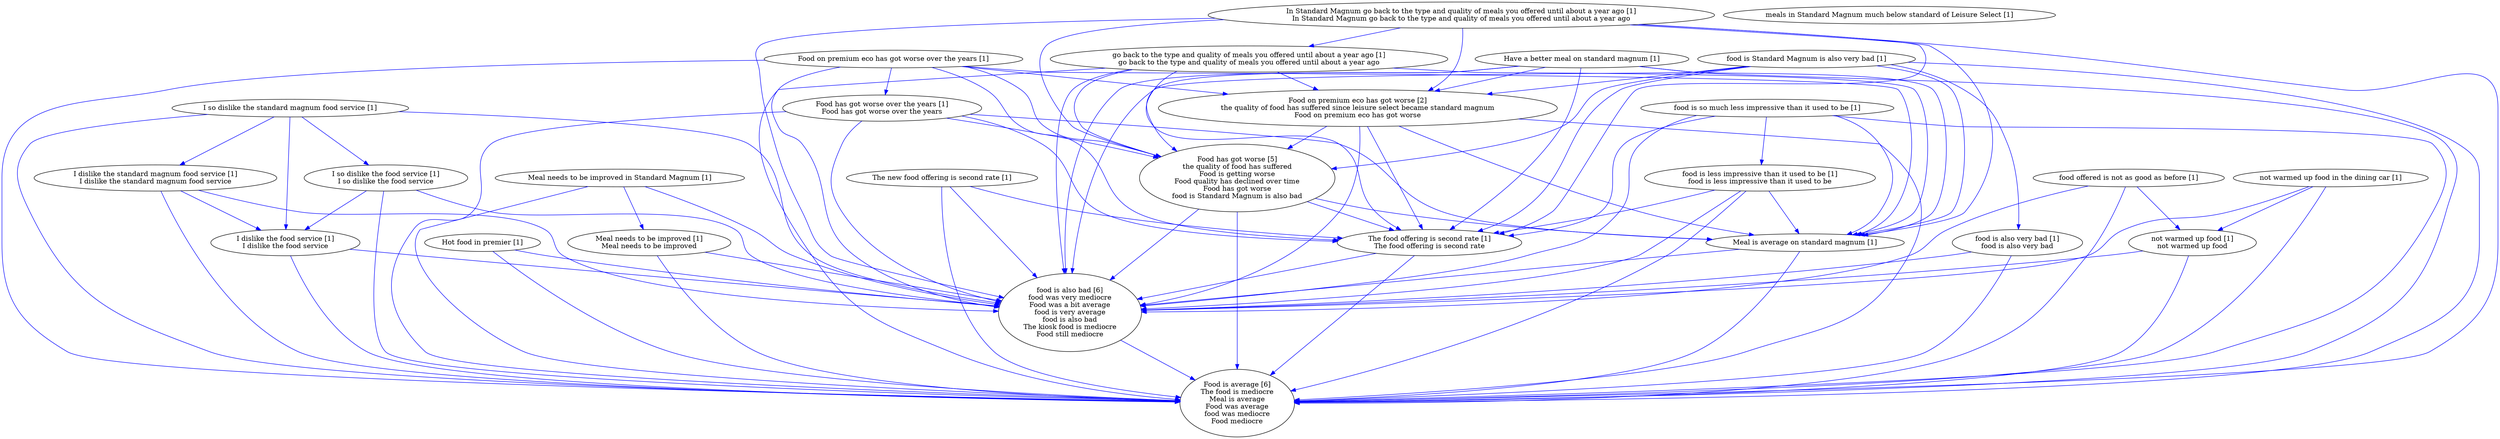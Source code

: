 digraph collapsedGraph {
"food is also bad [6]\nfood was very mediocre\nFood was a bit average\nfood is very average\nfood is also bad\nThe kiosk food is mediocre\nFood still mediocre""Food on premium eco has got worse [2]\nthe quality of food has suffered since leisure select became standard magnum\nFood on premium eco has got worse""Food has got worse [5]\nthe quality of food has suffered\nFood is getting worse\nFood quality has declined over time\nFood has got worse\nfood is Standard Magnum is also bad""Food is average [6]\nThe food is mediocre\nMeal is average\nFood was average\nfood was mediocre\nFood mediocre""Food on premium eco has got worse over the years [1]""Food has got worse over the years [1]\nFood has got worse over the years""Have a better meal on standard magnum [1]""Hot food in premier [1]""I so dislike the standard magnum food service [1]""I dislike the standard magnum food service [1]\nI dislike the standard magnum food service""I dislike the food service [1]\nI dislike the food service""I so dislike the food service [1]\nI so dislike the food service""In Standard Magnum go back to the type and quality of meals you offered until about a year ago [1]\nIn Standard Magnum go back to the type and quality of meals you offered until about a year ago""go back to the type and quality of meals you offered until about a year ago [1]\ngo back to the type and quality of meals you offered until about a year ago""Meal is average on standard magnum [1]""Meal needs to be improved in Standard Magnum [1]""Meal needs to be improved [1]\nMeal needs to be improved""The new food offering is second rate [1]""The food offering is second rate [1]\nThe food offering is second rate""food is Standard Magnum is also very bad [1]""food is also very bad [1]\nfood is also very bad""food is so much less impressive than it used to be [1]""food is less impressive than it used to be [1]\nfood is less impressive than it used to be""food offered is not as good as before [1]""meals in Standard Magnum much below standard of Leisure Select [1]""not warmed up food in the dining car [1]""not warmed up food [1]\nnot warmed up food""Food has got worse [5]\nthe quality of food has suffered\nFood is getting worse\nFood quality has declined over time\nFood has got worse\nfood is Standard Magnum is also bad" -> "Food is average [6]\nThe food is mediocre\nMeal is average\nFood was average\nfood was mediocre\nFood mediocre" [color=blue]
"food is Standard Magnum is also very bad [1]" -> "Food is average [6]\nThe food is mediocre\nMeal is average\nFood was average\nfood was mediocre\nFood mediocre" [color=blue]
"Food has got worse [5]\nthe quality of food has suffered\nFood is getting worse\nFood quality has declined over time\nFood has got worse\nfood is Standard Magnum is also bad" -> "The food offering is second rate [1]\nThe food offering is second rate" [color=blue]
"food is Standard Magnum is also very bad [1]" -> "Food has got worse [5]\nthe quality of food has suffered\nFood is getting worse\nFood quality has declined over time\nFood has got worse\nfood is Standard Magnum is also bad" [color=blue]
"food is Standard Magnum is also very bad [1]" -> "Meal is average on standard magnum [1]" [color=blue]
"The food offering is second rate [1]\nThe food offering is second rate" -> "food is also bad [6]\nfood was very mediocre\nFood was a bit average\nfood is very average\nfood is also bad\nThe kiosk food is mediocre\nFood still mediocre" [color=blue]
"not warmed up food [1]\nnot warmed up food" -> "Food is average [6]\nThe food is mediocre\nMeal is average\nFood was average\nfood was mediocre\nFood mediocre" [color=blue]
"food is Standard Magnum is also very bad [1]" -> "food is also bad [6]\nfood was very mediocre\nFood was a bit average\nfood is very average\nfood is also bad\nThe kiosk food is mediocre\nFood still mediocre" [color=blue]
"food is Standard Magnum is also very bad [1]" -> "Food on premium eco has got worse [2]\nthe quality of food has suffered since leisure select became standard magnum\nFood on premium eco has got worse" [color=blue]
"go back to the type and quality of meals you offered until about a year ago [1]\ngo back to the type and quality of meals you offered until about a year ago" -> "Food has got worse [5]\nthe quality of food has suffered\nFood is getting worse\nFood quality has declined over time\nFood has got worse\nfood is Standard Magnum is also bad" [color=blue]
"food is so much less impressive than it used to be [1]" -> "The food offering is second rate [1]\nThe food offering is second rate" [color=blue]
"not warmed up food in the dining car [1]" -> "Food is average [6]\nThe food is mediocre\nMeal is average\nFood was average\nfood was mediocre\nFood mediocre" [color=blue]
"not warmed up food in the dining car [1]" -> "food is also bad [6]\nfood was very mediocre\nFood was a bit average\nfood is very average\nfood is also bad\nThe kiosk food is mediocre\nFood still mediocre" [color=blue]
"not warmed up food [1]\nnot warmed up food" -> "food is also bad [6]\nfood was very mediocre\nFood was a bit average\nfood is very average\nfood is also bad\nThe kiosk food is mediocre\nFood still mediocre" [color=blue]
"go back to the type and quality of meals you offered until about a year ago [1]\ngo back to the type and quality of meals you offered until about a year ago" -> "Meal is average on standard magnum [1]" [color=blue]
"In Standard Magnum go back to the type and quality of meals you offered until about a year ago [1]\nIn Standard Magnum go back to the type and quality of meals you offered until about a year ago" -> "Food is average [6]\nThe food is mediocre\nMeal is average\nFood was average\nfood was mediocre\nFood mediocre" [color=blue]
"Food on premium eco has got worse over the years [1]" -> "Food has got worse [5]\nthe quality of food has suffered\nFood is getting worse\nFood quality has declined over time\nFood has got worse\nfood is Standard Magnum is also bad" [color=blue]
"Food on premium eco has got worse over the years [1]" -> "Food is average [6]\nThe food is mediocre\nMeal is average\nFood was average\nfood was mediocre\nFood mediocre" [color=blue]
"In Standard Magnum go back to the type and quality of meals you offered until about a year ago [1]\nIn Standard Magnum go back to the type and quality of meals you offered until about a year ago" -> "food is also bad [6]\nfood was very mediocre\nFood was a bit average\nfood is very average\nfood is also bad\nThe kiosk food is mediocre\nFood still mediocre" [color=blue]
"go back to the type and quality of meals you offered until about a year ago [1]\ngo back to the type and quality of meals you offered until about a year ago" -> "food is also bad [6]\nfood was very mediocre\nFood was a bit average\nfood is very average\nfood is also bad\nThe kiosk food is mediocre\nFood still mediocre" [color=blue]
"Food on premium eco has got worse over the years [1]" -> "food is also bad [6]\nfood was very mediocre\nFood was a bit average\nfood is very average\nfood is also bad\nThe kiosk food is mediocre\nFood still mediocre" [color=blue]
"go back to the type and quality of meals you offered until about a year ago [1]\ngo back to the type and quality of meals you offered until about a year ago" -> "Food is average [6]\nThe food is mediocre\nMeal is average\nFood was average\nfood was mediocre\nFood mediocre" [color=blue]
"go back to the type and quality of meals you offered until about a year ago [1]\ngo back to the type and quality of meals you offered until about a year ago" -> "Food on premium eco has got worse [2]\nthe quality of food has suffered since leisure select became standard magnum\nFood on premium eco has got worse" [color=blue]
"I so dislike the food service [1]\nI so dislike the food service" -> "Food is average [6]\nThe food is mediocre\nMeal is average\nFood was average\nfood was mediocre\nFood mediocre" [color=blue]
"Food on premium eco has got worse [2]\nthe quality of food has suffered since leisure select became standard magnum\nFood on premium eco has got worse" -> "Food is average [6]\nThe food is mediocre\nMeal is average\nFood was average\nfood was mediocre\nFood mediocre" [color=blue]
"I so dislike the food service [1]\nI so dislike the food service" -> "food is also bad [6]\nfood was very mediocre\nFood was a bit average\nfood is very average\nfood is also bad\nThe kiosk food is mediocre\nFood still mediocre" [color=blue]
"go back to the type and quality of meals you offered until about a year ago [1]\ngo back to the type and quality of meals you offered until about a year ago" -> "The food offering is second rate [1]\nThe food offering is second rate" [color=blue]
"Food on premium eco has got worse [2]\nthe quality of food has suffered since leisure select became standard magnum\nFood on premium eco has got worse" -> "The food offering is second rate [1]\nThe food offering is second rate" [color=blue]
"Food on premium eco has got worse [2]\nthe quality of food has suffered since leisure select became standard magnum\nFood on premium eco has got worse" -> "Meal is average on standard magnum [1]" [color=blue]
"I dislike the standard magnum food service [1]\nI dislike the standard magnum food service" -> "Food is average [6]\nThe food is mediocre\nMeal is average\nFood was average\nfood was mediocre\nFood mediocre" [color=blue]
"In Standard Magnum go back to the type and quality of meals you offered until about a year ago [1]\nIn Standard Magnum go back to the type and quality of meals you offered until about a year ago" -> "Food on premium eco has got worse [2]\nthe quality of food has suffered since leisure select became standard magnum\nFood on premium eco has got worse" [color=blue]
"I dislike the standard magnum food service [1]\nI dislike the standard magnum food service" -> "food is also bad [6]\nfood was very mediocre\nFood was a bit average\nfood is very average\nfood is also bad\nThe kiosk food is mediocre\nFood still mediocre" [color=blue]
"Food on premium eco has got worse over the years [1]" -> "Meal is average on standard magnum [1]" [color=blue]
"In Standard Magnum go back to the type and quality of meals you offered until about a year ago [1]\nIn Standard Magnum go back to the type and quality of meals you offered until about a year ago" -> "Food has got worse [5]\nthe quality of food has suffered\nFood is getting worse\nFood quality has declined over time\nFood has got worse\nfood is Standard Magnum is also bad" [color=blue]
"food offered is not as good as before [1]" -> "Food is average [6]\nThe food is mediocre\nMeal is average\nFood was average\nfood was mediocre\nFood mediocre" [color=blue]
"In Standard Magnum go back to the type and quality of meals you offered until about a year ago [1]\nIn Standard Magnum go back to the type and quality of meals you offered until about a year ago" -> "Meal is average on standard magnum [1]" [color=blue]
"Food on premium eco has got worse over the years [1]" -> "Food on premium eco has got worse [2]\nthe quality of food has suffered since leisure select became standard magnum\nFood on premium eco has got worse" [color=blue]
"food is less impressive than it used to be [1]\nfood is less impressive than it used to be" -> "Food is average [6]\nThe food is mediocre\nMeal is average\nFood was average\nfood was mediocre\nFood mediocre" [color=blue]
"Meal is average on standard magnum [1]" -> "food is also bad [6]\nfood was very mediocre\nFood was a bit average\nfood is very average\nfood is also bad\nThe kiosk food is mediocre\nFood still mediocre" [color=blue]
"food is less impressive than it used to be [1]\nfood is less impressive than it used to be" -> "Meal is average on standard magnum [1]" [color=blue]
"Have a better meal on standard magnum [1]" -> "Food on premium eco has got worse [2]\nthe quality of food has suffered since leisure select became standard magnum\nFood on premium eco has got worse" [color=blue]
"Have a better meal on standard magnum [1]" -> "Food is average [6]\nThe food is mediocre\nMeal is average\nFood was average\nfood was mediocre\nFood mediocre" [color=blue]
"In Standard Magnum go back to the type and quality of meals you offered until about a year ago [1]\nIn Standard Magnum go back to the type and quality of meals you offered until about a year ago" -> "The food offering is second rate [1]\nThe food offering is second rate" [color=blue]
"food is less impressive than it used to be [1]\nfood is less impressive than it used to be" -> "The food offering is second rate [1]\nThe food offering is second rate" [color=blue]
"food is less impressive than it used to be [1]\nfood is less impressive than it used to be" -> "food is also bad [6]\nfood was very mediocre\nFood was a bit average\nfood is very average\nfood is also bad\nThe kiosk food is mediocre\nFood still mediocre" [color=blue]
"I so dislike the standard magnum food service [1]" -> "food is also bad [6]\nfood was very mediocre\nFood was a bit average\nfood is very average\nfood is also bad\nThe kiosk food is mediocre\nFood still mediocre" [color=blue]
"I so dislike the standard magnum food service [1]" -> "Food is average [6]\nThe food is mediocre\nMeal is average\nFood was average\nfood was mediocre\nFood mediocre" [color=blue]
"Meal needs to be improved [1]\nMeal needs to be improved" -> "food is also bad [6]\nfood was very mediocre\nFood was a bit average\nfood is very average\nfood is also bad\nThe kiosk food is mediocre\nFood still mediocre" [color=blue]
"Meal needs to be improved [1]\nMeal needs to be improved" -> "Food is average [6]\nThe food is mediocre\nMeal is average\nFood was average\nfood was mediocre\nFood mediocre" [color=blue]
"food is Standard Magnum is also very bad [1]" -> "The food offering is second rate [1]\nThe food offering is second rate" [color=blue]
"Meal needs to be improved in Standard Magnum [1]" -> "Food is average [6]\nThe food is mediocre\nMeal is average\nFood was average\nfood was mediocre\nFood mediocre" [color=blue]
"Have a better meal on standard magnum [1]" -> "Food has got worse [5]\nthe quality of food has suffered\nFood is getting worse\nFood quality has declined over time\nFood has got worse\nfood is Standard Magnum is also bad" [color=blue]
"Food on premium eco has got worse [2]\nthe quality of food has suffered since leisure select became standard magnum\nFood on premium eco has got worse" -> "food is also bad [6]\nfood was very mediocre\nFood was a bit average\nfood is very average\nfood is also bad\nThe kiosk food is mediocre\nFood still mediocre" [color=blue]
"Meal needs to be improved in Standard Magnum [1]" -> "food is also bad [6]\nfood was very mediocre\nFood was a bit average\nfood is very average\nfood is also bad\nThe kiosk food is mediocre\nFood still mediocre" [color=blue]
"food is also very bad [1]\nfood is also very bad" -> "food is also bad [6]\nfood was very mediocre\nFood was a bit average\nfood is very average\nfood is also bad\nThe kiosk food is mediocre\nFood still mediocre" [color=blue]
"Have a better meal on standard magnum [1]" -> "food is also bad [6]\nfood was very mediocre\nFood was a bit average\nfood is very average\nfood is also bad\nThe kiosk food is mediocre\nFood still mediocre" [color=blue]
"Meal is average on standard magnum [1]" -> "Food is average [6]\nThe food is mediocre\nMeal is average\nFood was average\nfood was mediocre\nFood mediocre" [color=blue]
"Hot food in premier [1]" -> "Food is average [6]\nThe food is mediocre\nMeal is average\nFood was average\nfood was mediocre\nFood mediocre" [color=blue]
"I dislike the food service [1]\nI dislike the food service" -> "food is also bad [6]\nfood was very mediocre\nFood was a bit average\nfood is very average\nfood is also bad\nThe kiosk food is mediocre\nFood still mediocre" [color=blue]
"I dislike the food service [1]\nI dislike the food service" -> "Food is average [6]\nThe food is mediocre\nMeal is average\nFood was average\nfood was mediocre\nFood mediocre" [color=blue]
"Have a better meal on standard magnum [1]" -> "Meal is average on standard magnum [1]" [color=blue]
"Hot food in premier [1]" -> "food is also bad [6]\nfood was very mediocre\nFood was a bit average\nfood is very average\nfood is also bad\nThe kiosk food is mediocre\nFood still mediocre" [color=blue]
"food is also bad [6]\nfood was very mediocre\nFood was a bit average\nfood is very average\nfood is also bad\nThe kiosk food is mediocre\nFood still mediocre" -> "Food is average [6]\nThe food is mediocre\nMeal is average\nFood was average\nfood was mediocre\nFood mediocre" [color=blue]
"The new food offering is second rate [1]" -> "food is also bad [6]\nfood was very mediocre\nFood was a bit average\nfood is very average\nfood is also bad\nThe kiosk food is mediocre\nFood still mediocre" [color=blue]
"food offered is not as good as before [1]" -> "food is also bad [6]\nfood was very mediocre\nFood was a bit average\nfood is very average\nfood is also bad\nThe kiosk food is mediocre\nFood still mediocre" [color=blue]
"Food on premium eco has got worse [2]\nthe quality of food has suffered since leisure select became standard magnum\nFood on premium eco has got worse" -> "Food has got worse [5]\nthe quality of food has suffered\nFood is getting worse\nFood quality has declined over time\nFood has got worse\nfood is Standard Magnum is also bad" [color=blue]
"food is so much less impressive than it used to be [1]" -> "Food is average [6]\nThe food is mediocre\nMeal is average\nFood was average\nfood was mediocre\nFood mediocre" [color=blue]
"Food has got worse over the years [1]\nFood has got worse over the years" -> "food is also bad [6]\nfood was very mediocre\nFood was a bit average\nfood is very average\nfood is also bad\nThe kiosk food is mediocre\nFood still mediocre" [color=blue]
"food is so much less impressive than it used to be [1]" -> "Meal is average on standard magnum [1]" [color=blue]
"Food has got worse over the years [1]\nFood has got worse over the years" -> "Food has got worse [5]\nthe quality of food has suffered\nFood is getting worse\nFood quality has declined over time\nFood has got worse\nfood is Standard Magnum is also bad" [color=blue]
"Have a better meal on standard magnum [1]" -> "The food offering is second rate [1]\nThe food offering is second rate" [color=blue]
"Food has got worse [5]\nthe quality of food has suffered\nFood is getting worse\nFood quality has declined over time\nFood has got worse\nfood is Standard Magnum is also bad" -> "food is also bad [6]\nfood was very mediocre\nFood was a bit average\nfood is very average\nfood is also bad\nThe kiosk food is mediocre\nFood still mediocre" [color=blue]
"Food on premium eco has got worse over the years [1]" -> "The food offering is second rate [1]\nThe food offering is second rate" [color=blue]
"Food has got worse [5]\nthe quality of food has suffered\nFood is getting worse\nFood quality has declined over time\nFood has got worse\nfood is Standard Magnum is also bad" -> "Meal is average on standard magnum [1]" [color=blue]
"food is so much less impressive than it used to be [1]" -> "food is also bad [6]\nfood was very mediocre\nFood was a bit average\nfood is very average\nfood is also bad\nThe kiosk food is mediocre\nFood still mediocre" [color=blue]
"The new food offering is second rate [1]" -> "Food is average [6]\nThe food is mediocre\nMeal is average\nFood was average\nfood was mediocre\nFood mediocre" [color=blue]
"The food offering is second rate [1]\nThe food offering is second rate" -> "Food is average [6]\nThe food is mediocre\nMeal is average\nFood was average\nfood was mediocre\nFood mediocre" [color=blue]
"food is also very bad [1]\nfood is also very bad" -> "Food is average [6]\nThe food is mediocre\nMeal is average\nFood was average\nfood was mediocre\nFood mediocre" [color=blue]
"Food has got worse over the years [1]\nFood has got worse over the years" -> "Food is average [6]\nThe food is mediocre\nMeal is average\nFood was average\nfood was mediocre\nFood mediocre" [color=blue]
"food offered is not as good as before [1]" -> "not warmed up food [1]\nnot warmed up food" [color=blue]
"Food has got worse over the years [1]\nFood has got worse over the years" -> "Meal is average on standard magnum [1]" [color=blue]
"Food has got worse over the years [1]\nFood has got worse over the years" -> "The food offering is second rate [1]\nThe food offering is second rate" [color=blue]
"Food on premium eco has got worse over the years [1]" -> "Food has got worse over the years [1]\nFood has got worse over the years" [color=blue]
"I so dislike the standard magnum food service [1]" -> "I dislike the standard magnum food service [1]\nI dislike the standard magnum food service" [color=blue]
"I dislike the standard magnum food service [1]\nI dislike the standard magnum food service" -> "I dislike the food service [1]\nI dislike the food service" [color=blue]
"I so dislike the standard magnum food service [1]" -> "I so dislike the food service [1]\nI so dislike the food service" [color=blue]
"I so dislike the food service [1]\nI so dislike the food service" -> "I dislike the food service [1]\nI dislike the food service" [color=blue]
"I so dislike the standard magnum food service [1]" -> "I dislike the food service [1]\nI dislike the food service" [color=blue]
"In Standard Magnum go back to the type and quality of meals you offered until about a year ago [1]\nIn Standard Magnum go back to the type and quality of meals you offered until about a year ago" -> "go back to the type and quality of meals you offered until about a year ago [1]\ngo back to the type and quality of meals you offered until about a year ago" [color=blue]
"Meal needs to be improved in Standard Magnum [1]" -> "Meal needs to be improved [1]\nMeal needs to be improved" [color=blue]
"The new food offering is second rate [1]" -> "The food offering is second rate [1]\nThe food offering is second rate" [color=blue]
"food is Standard Magnum is also very bad [1]" -> "food is also very bad [1]\nfood is also very bad" [color=blue]
"food is so much less impressive than it used to be [1]" -> "food is less impressive than it used to be [1]\nfood is less impressive than it used to be" [color=blue]
"not warmed up food in the dining car [1]" -> "not warmed up food [1]\nnot warmed up food" [color=blue]
}